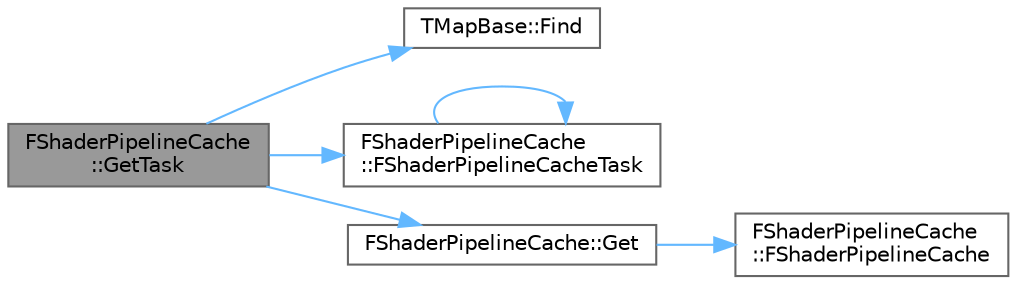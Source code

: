 digraph "FShaderPipelineCache::GetTask"
{
 // INTERACTIVE_SVG=YES
 // LATEX_PDF_SIZE
  bgcolor="transparent";
  edge [fontname=Helvetica,fontsize=10,labelfontname=Helvetica,labelfontsize=10];
  node [fontname=Helvetica,fontsize=10,shape=box,height=0.2,width=0.4];
  rankdir="LR";
  Node1 [id="Node000001",label="FShaderPipelineCache\l::GetTask",height=0.2,width=0.4,color="gray40", fillcolor="grey60", style="filled", fontcolor="black",tooltip=" "];
  Node1 -> Node2 [id="edge1_Node000001_Node000002",color="steelblue1",style="solid",tooltip=" "];
  Node2 [id="Node000002",label="TMapBase::Find",height=0.2,width=0.4,color="grey40", fillcolor="white", style="filled",URL="$d8/dad/classTMapBase.html#a1e25fd58981a008a6973a5695b915333",tooltip="Find the value associated with a specified key."];
  Node1 -> Node3 [id="edge2_Node000001_Node000003",color="steelblue1",style="solid",tooltip=" "];
  Node3 [id="Node000003",label="FShaderPipelineCache\l::FShaderPipelineCacheTask",height=0.2,width=0.4,color="grey40", fillcolor="white", style="filled",URL="$d9/d15/classFShaderPipelineCache.html#a4a920d429003fae76108ce01b096751f",tooltip=" "];
  Node3 -> Node3 [id="edge3_Node000003_Node000003",color="steelblue1",style="solid",tooltip=" "];
  Node1 -> Node4 [id="edge4_Node000001_Node000004",color="steelblue1",style="solid",tooltip=" "];
  Node4 [id="Node000004",label="FShaderPipelineCache::Get",height=0.2,width=0.4,color="grey40", fillcolor="white", style="filled",URL="$d9/d15/classFShaderPipelineCache.html#ac5f0caab7b1c4425783d7b5814909736",tooltip=" "];
  Node4 -> Node5 [id="edge5_Node000004_Node000005",color="steelblue1",style="solid",tooltip=" "];
  Node5 [id="Node000005",label="FShaderPipelineCache\l::FShaderPipelineCache",height=0.2,width=0.4,color="grey40", fillcolor="white", style="filled",URL="$d9/d15/classFShaderPipelineCache.html#a2230681019cf9c5723dd2e379e3504e7",tooltip=" "];
}
